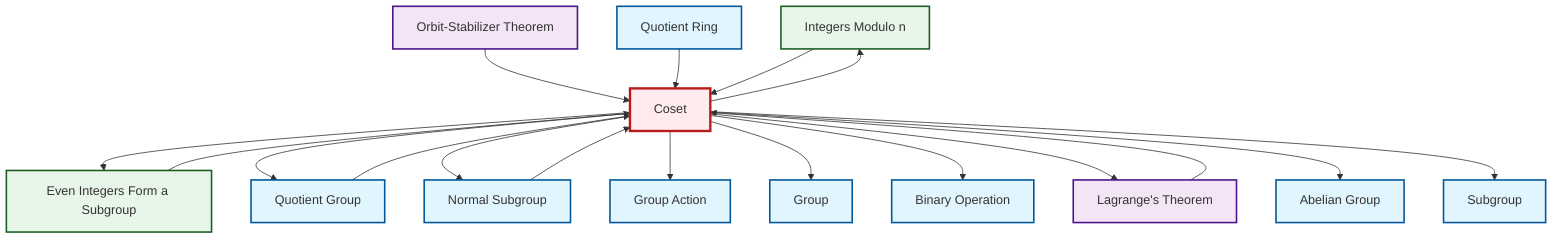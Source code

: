 graph TD
    classDef definition fill:#e1f5fe,stroke:#01579b,stroke-width:2px
    classDef theorem fill:#f3e5f5,stroke:#4a148c,stroke-width:2px
    classDef axiom fill:#fff3e0,stroke:#e65100,stroke-width:2px
    classDef example fill:#e8f5e9,stroke:#1b5e20,stroke-width:2px
    classDef current fill:#ffebee,stroke:#b71c1c,stroke-width:3px
    ex-quotient-integers-mod-n["Integers Modulo n"]:::example
    def-normal-subgroup["Normal Subgroup"]:::definition
    thm-orbit-stabilizer["Orbit-Stabilizer Theorem"]:::theorem
    def-binary-operation["Binary Operation"]:::definition
    def-coset["Coset"]:::definition
    def-subgroup["Subgroup"]:::definition
    ex-even-integers-subgroup["Even Integers Form a Subgroup"]:::example
    def-abelian-group["Abelian Group"]:::definition
    def-group-action["Group Action"]:::definition
    def-quotient-ring["Quotient Ring"]:::definition
    thm-lagrange["Lagrange's Theorem"]:::theorem
    def-group["Group"]:::definition
    def-quotient-group["Quotient Group"]:::definition
    def-coset --> ex-even-integers-subgroup
    def-coset --> def-quotient-group
    def-coset --> def-normal-subgroup
    def-coset --> def-group-action
    def-coset --> def-group
    def-coset --> def-binary-operation
    def-coset --> thm-lagrange
    def-coset --> def-abelian-group
    thm-orbit-stabilizer --> def-coset
    def-quotient-ring --> def-coset
    def-coset --> def-subgroup
    def-normal-subgroup --> def-coset
    ex-even-integers-subgroup --> def-coset
    def-quotient-group --> def-coset
    ex-quotient-integers-mod-n --> def-coset
    def-coset --> ex-quotient-integers-mod-n
    thm-lagrange --> def-coset
    class def-coset current